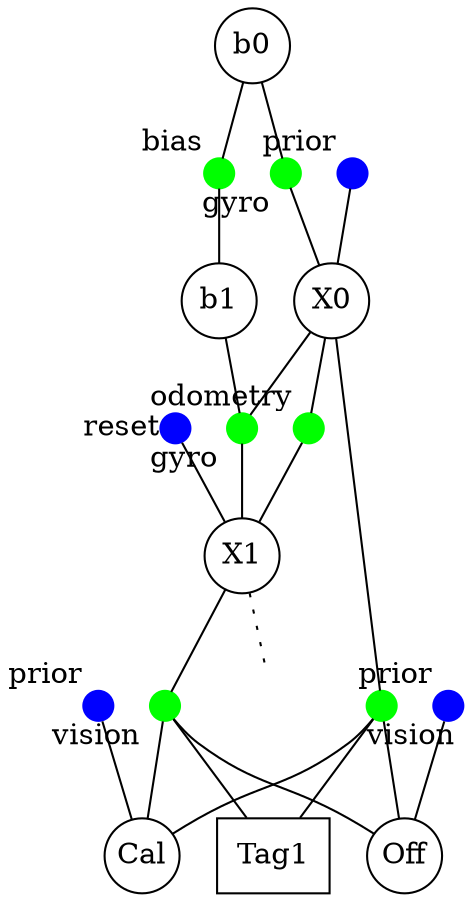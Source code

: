 /**
 * To render this file, install the tintinweb Graphviz preview extension and click
 * the little "DOT" that appears in the upper right.  Choose the "FDP" engine,
 * which notices the "pos" parameter.
 */
graph {
    Xp [color = "blue";shape = "point";width = "0.2";xlabel = "prior";];
    X0 [label = "X0";shape = "circle";pos = "10,12!";margin = -0.1;];
    O0 [color = "green";shape = "point";width = "0.2";xlabel = "odometry";];
    X1 [label = "X1";shape = "circle";pos = "12,12!";margin = -0.1;];
    Xe [label = "";shape = "none";pos = "13,12!";];
    t0 [label = "Tag1";shape = "box";pos = "11,15!";];
    c0 [label = "Off";shape = "circle";margin = -0.1;pos = "11,14!";];
    cp [color = "blue";shape = "point";width = "0.2";pos = "12,14!";xlabel = "prior";];
    k0 [label = "Cal";shape = "circle";margin = -0.1;pos = "11,13!";];
    kp [color = "blue";shape = "point";width = "0.2";pos = "10,13!";xlabel = "prior";];
    v0 [color = "green";shape = "point";width = "0.2";xlabel = "vision";];
    v1 [color = "green";shape = "point";width = "0.2";xlabel = "vision ";];
    g0 [color = "green";shape = "point";width = "0.2";xlabel = "gyro";];
    g1 [color = "green";shape = "point";width = "0.2";xlabel = "gyro ";];
    b0 [label = "b0";shape = "circle";pos = "10,10!";margin = -0.1;];
    b1 [label = "b1";shape = "circle";pos = "12,10!";margin = -0.1;];
    bb [color = "green";shape = "point";width = "0.2";xlabel = "bias";];
    br [color = "blue";shape = "point";width = "0.2";xlabel = "reset";];
    
    Xp -- X0;
    X0 -- O0;
    O0 -- X1;
    X1 -- Xe [style = "dotted";];
    X0 -- v0;
    X0 -- g1;
    X1 -- v1;
    v0 -- t0;
    v1 -- t0;
    cp -- c0;
    v0 -- c0;
    v1 -- c0;
    kp -- k0;
    v0 -- k0;
    v1 -- k0;
    g0 -- X0;
    g1 -- X1;
    b0 -- g0;
    b1 -- g1;
    b0 -- bb;
    bb -- b1;
    br -- X1;
}
